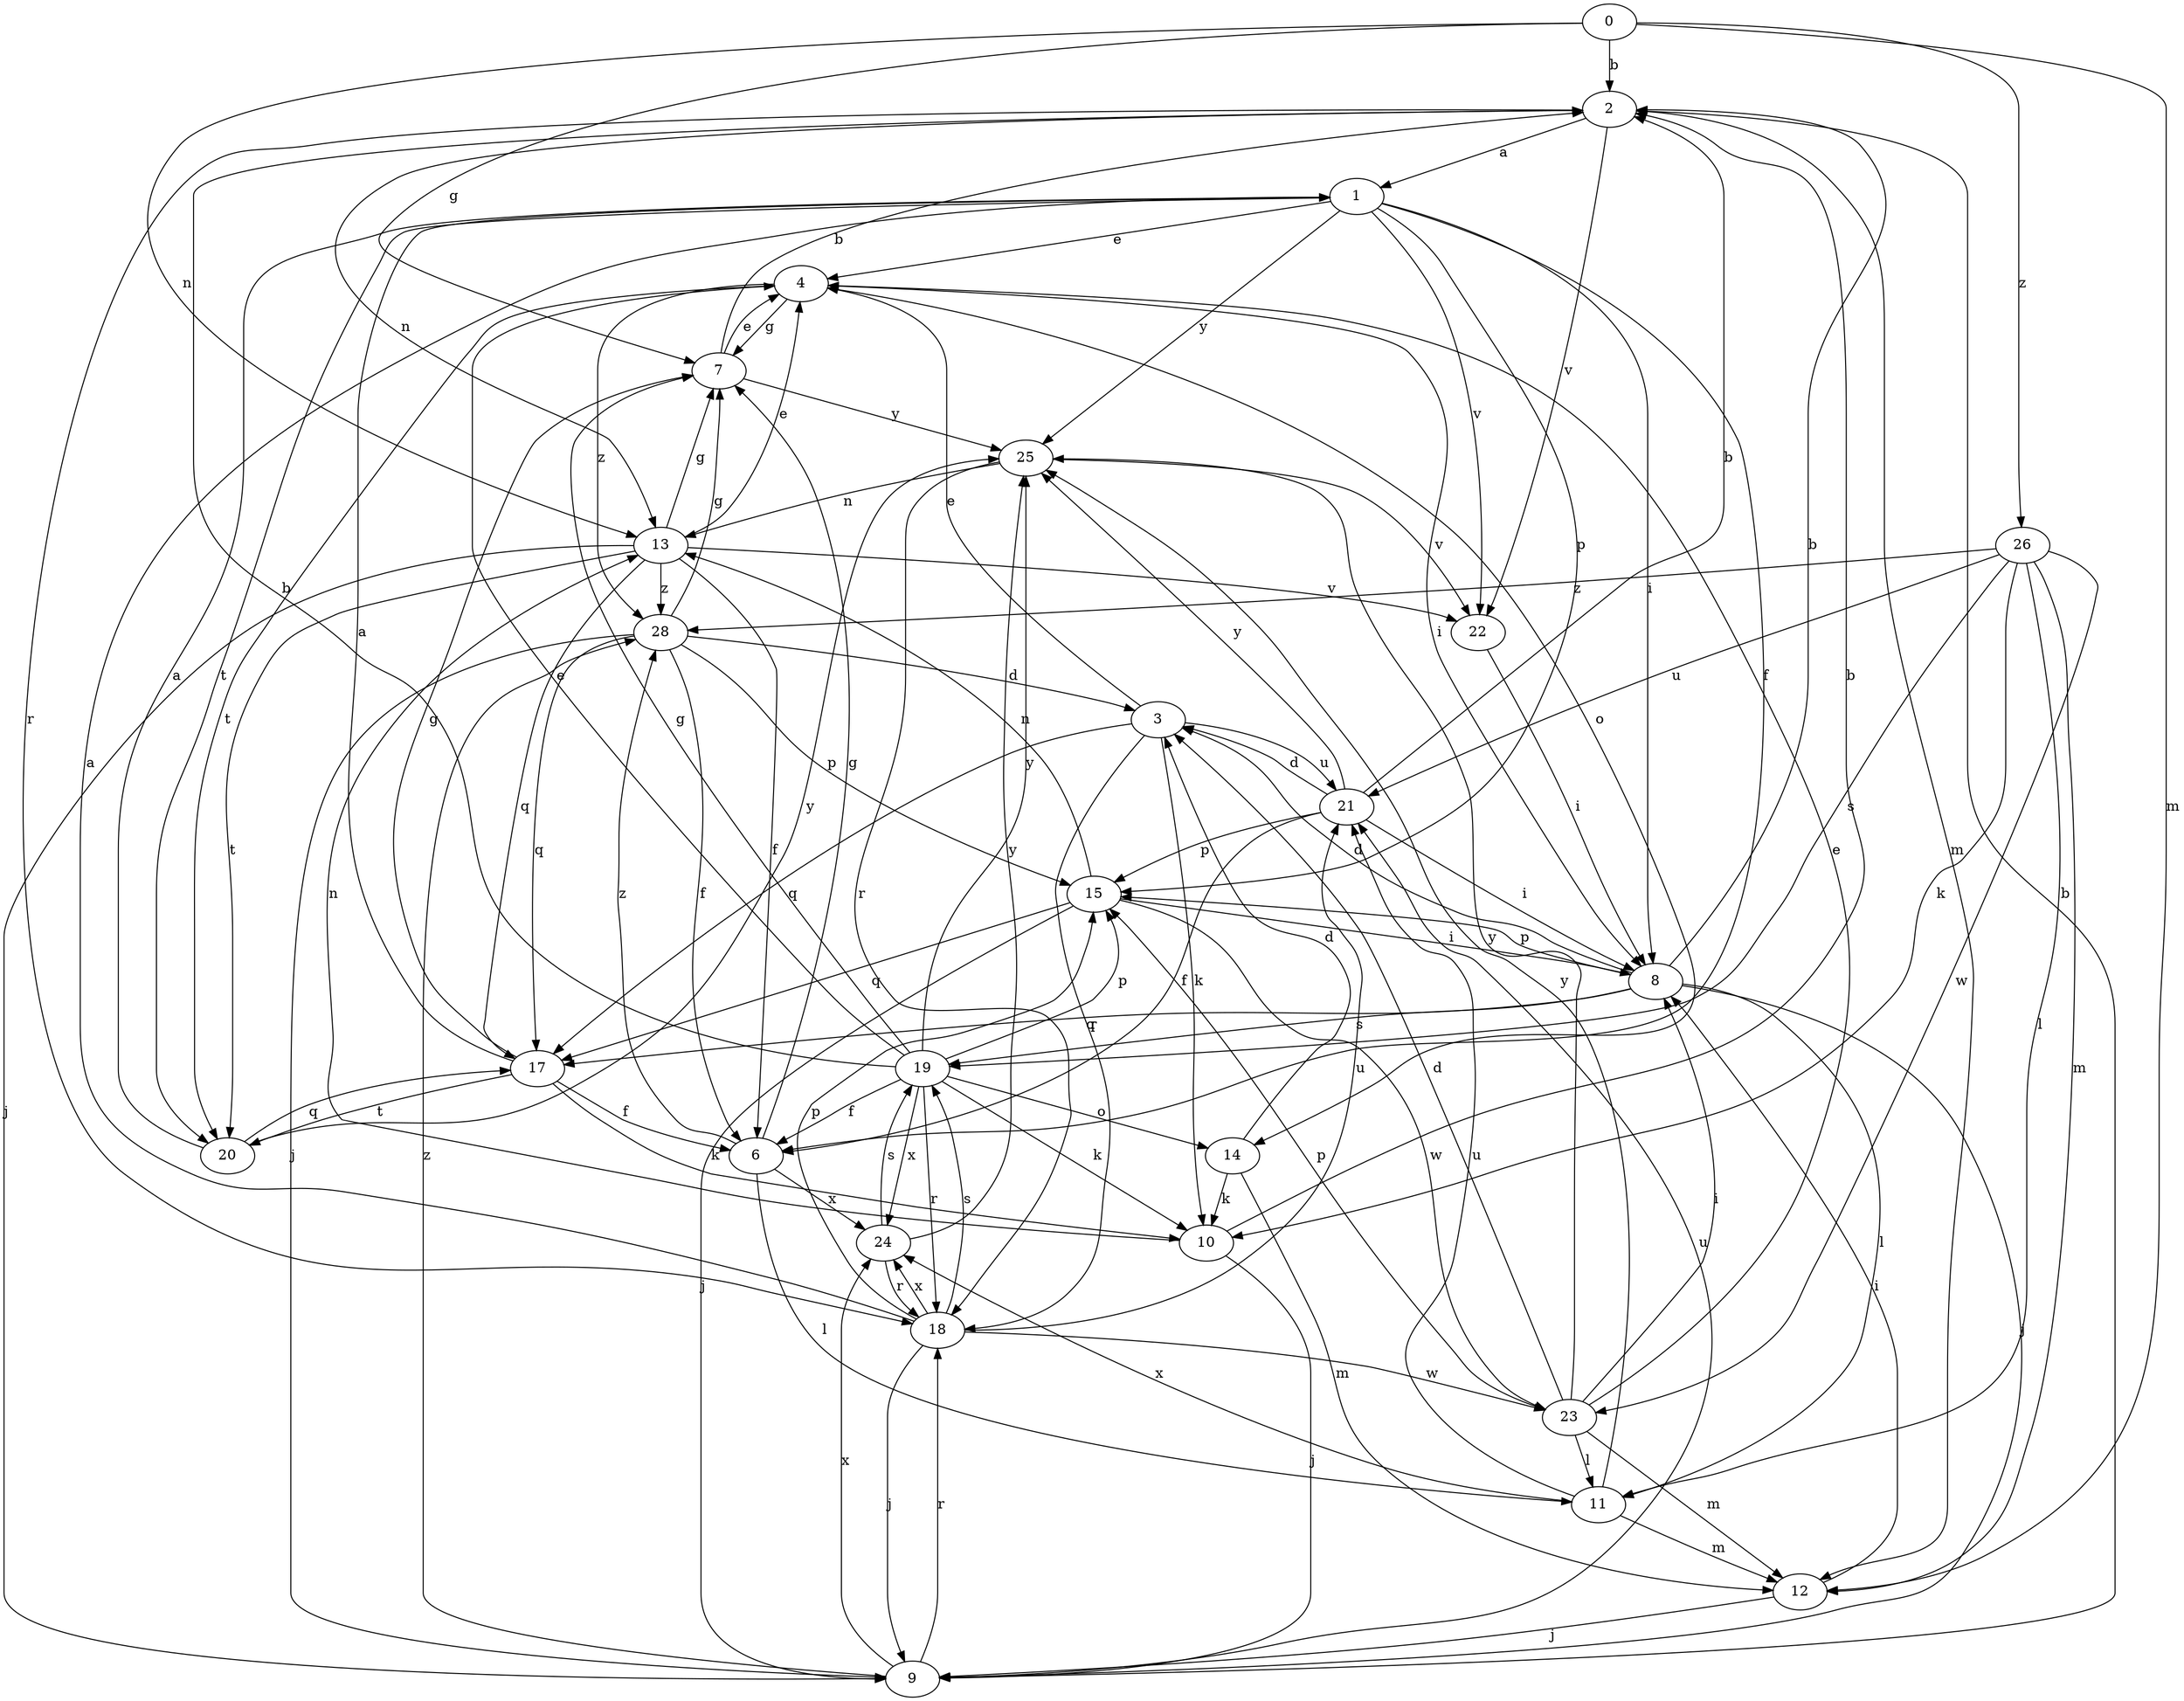strict digraph  {
0;
1;
2;
3;
4;
6;
7;
8;
9;
10;
11;
12;
13;
14;
15;
17;
18;
19;
20;
21;
22;
23;
24;
25;
26;
28;
0 -> 2  [label=b];
0 -> 7  [label=g];
0 -> 12  [label=m];
0 -> 13  [label=n];
0 -> 26  [label=z];
1 -> 4  [label=e];
1 -> 6  [label=f];
1 -> 8  [label=i];
1 -> 15  [label=p];
1 -> 20  [label=t];
1 -> 22  [label=v];
1 -> 25  [label=y];
2 -> 1  [label=a];
2 -> 12  [label=m];
2 -> 13  [label=n];
2 -> 18  [label=r];
2 -> 22  [label=v];
3 -> 4  [label=e];
3 -> 10  [label=k];
3 -> 17  [label=q];
3 -> 18  [label=r];
3 -> 21  [label=u];
4 -> 7  [label=g];
4 -> 8  [label=i];
4 -> 14  [label=o];
4 -> 20  [label=t];
4 -> 28  [label=z];
6 -> 7  [label=g];
6 -> 11  [label=l];
6 -> 24  [label=x];
6 -> 28  [label=z];
7 -> 2  [label=b];
7 -> 4  [label=e];
7 -> 25  [label=y];
8 -> 2  [label=b];
8 -> 3  [label=d];
8 -> 9  [label=j];
8 -> 11  [label=l];
8 -> 15  [label=p];
8 -> 17  [label=q];
8 -> 19  [label=s];
9 -> 2  [label=b];
9 -> 18  [label=r];
9 -> 21  [label=u];
9 -> 24  [label=x];
9 -> 28  [label=z];
10 -> 2  [label=b];
10 -> 9  [label=j];
10 -> 13  [label=n];
11 -> 12  [label=m];
11 -> 21  [label=u];
11 -> 24  [label=x];
11 -> 25  [label=y];
12 -> 8  [label=i];
12 -> 9  [label=j];
13 -> 4  [label=e];
13 -> 6  [label=f];
13 -> 7  [label=g];
13 -> 9  [label=j];
13 -> 17  [label=q];
13 -> 20  [label=t];
13 -> 22  [label=v];
13 -> 28  [label=z];
14 -> 3  [label=d];
14 -> 10  [label=k];
14 -> 12  [label=m];
15 -> 8  [label=i];
15 -> 9  [label=j];
15 -> 13  [label=n];
15 -> 17  [label=q];
15 -> 23  [label=w];
17 -> 1  [label=a];
17 -> 6  [label=f];
17 -> 7  [label=g];
17 -> 10  [label=k];
17 -> 20  [label=t];
18 -> 1  [label=a];
18 -> 9  [label=j];
18 -> 15  [label=p];
18 -> 19  [label=s];
18 -> 21  [label=u];
18 -> 23  [label=w];
18 -> 24  [label=x];
19 -> 2  [label=b];
19 -> 4  [label=e];
19 -> 6  [label=f];
19 -> 7  [label=g];
19 -> 10  [label=k];
19 -> 14  [label=o];
19 -> 15  [label=p];
19 -> 18  [label=r];
19 -> 24  [label=x];
19 -> 25  [label=y];
20 -> 1  [label=a];
20 -> 17  [label=q];
20 -> 25  [label=y];
21 -> 2  [label=b];
21 -> 3  [label=d];
21 -> 6  [label=f];
21 -> 8  [label=i];
21 -> 15  [label=p];
21 -> 25  [label=y];
22 -> 8  [label=i];
23 -> 3  [label=d];
23 -> 4  [label=e];
23 -> 8  [label=i];
23 -> 11  [label=l];
23 -> 12  [label=m];
23 -> 15  [label=p];
23 -> 25  [label=y];
24 -> 18  [label=r];
24 -> 19  [label=s];
24 -> 25  [label=y];
25 -> 13  [label=n];
25 -> 18  [label=r];
25 -> 22  [label=v];
26 -> 10  [label=k];
26 -> 11  [label=l];
26 -> 12  [label=m];
26 -> 19  [label=s];
26 -> 21  [label=u];
26 -> 23  [label=w];
26 -> 28  [label=z];
28 -> 3  [label=d];
28 -> 6  [label=f];
28 -> 7  [label=g];
28 -> 9  [label=j];
28 -> 15  [label=p];
28 -> 17  [label=q];
}
